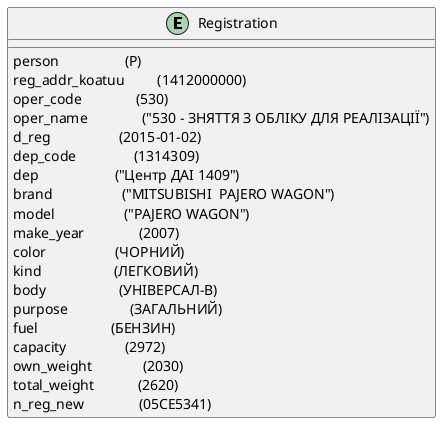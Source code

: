 @startuml

entity Registration  {
    person                  (P)
    reg_addr_koatuu         (1412000000)
    oper_code               (530)
    oper_name               ("530 - ЗНЯТТЯ З ОБЛIКУ ДЛЯ РЕАЛIЗАЦIЇ")
    d_reg                   (2015-01-02)
    dep_code                (1314309)
    dep                     ("Центр ДАІ 1409")
    brand                   ("MITSUBISHI  PAJERO WAGON")
    model                   ("PAJERO WAGON")
    make_year               (2007)
    color                   (ЧОРНИЙ)
    kind                    (ЛЕГКОВИЙ)
    body                    (УНІВЕРСАЛ-B)
    purpose                 (ЗАГАЛЬНИЙ)
    fuel                    (БЕНЗИН)
    capacity                (2972)
    own_weight              (2030)
    total_weight            (2620)
    n_reg_new               (05СЕ5341)
}

@enduml